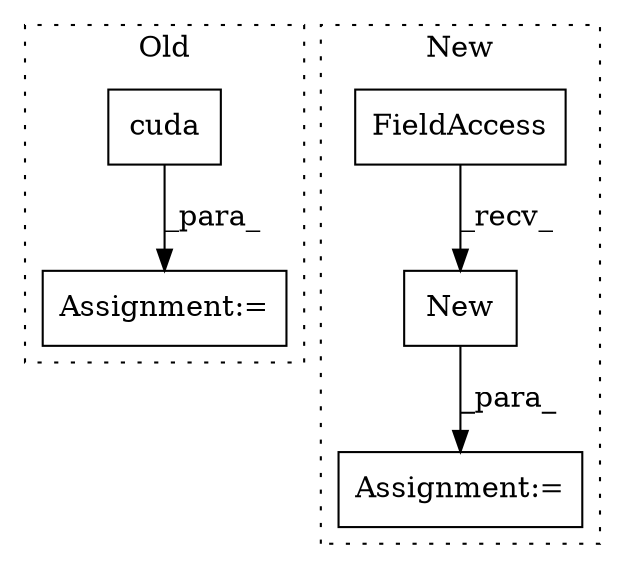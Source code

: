 digraph G {
subgraph cluster0 {
1 [label="cuda" a="32" s="3685,3701" l="5,1" shape="box"];
4 [label="Assignment:=" a="7" s="3682" l="1" shape="box"];
label = "Old";
style="dotted";
}
subgraph cluster1 {
2 [label="New" a="32" s="3637,3653" l="4,1" shape="box"];
3 [label="FieldAccess" a="22" s="3619" l="17" shape="box"];
5 [label="Assignment:=" a="7" s="3755" l="1" shape="box"];
label = "New";
style="dotted";
}
1 -> 4 [label="_para_"];
2 -> 5 [label="_para_"];
3 -> 2 [label="_recv_"];
}